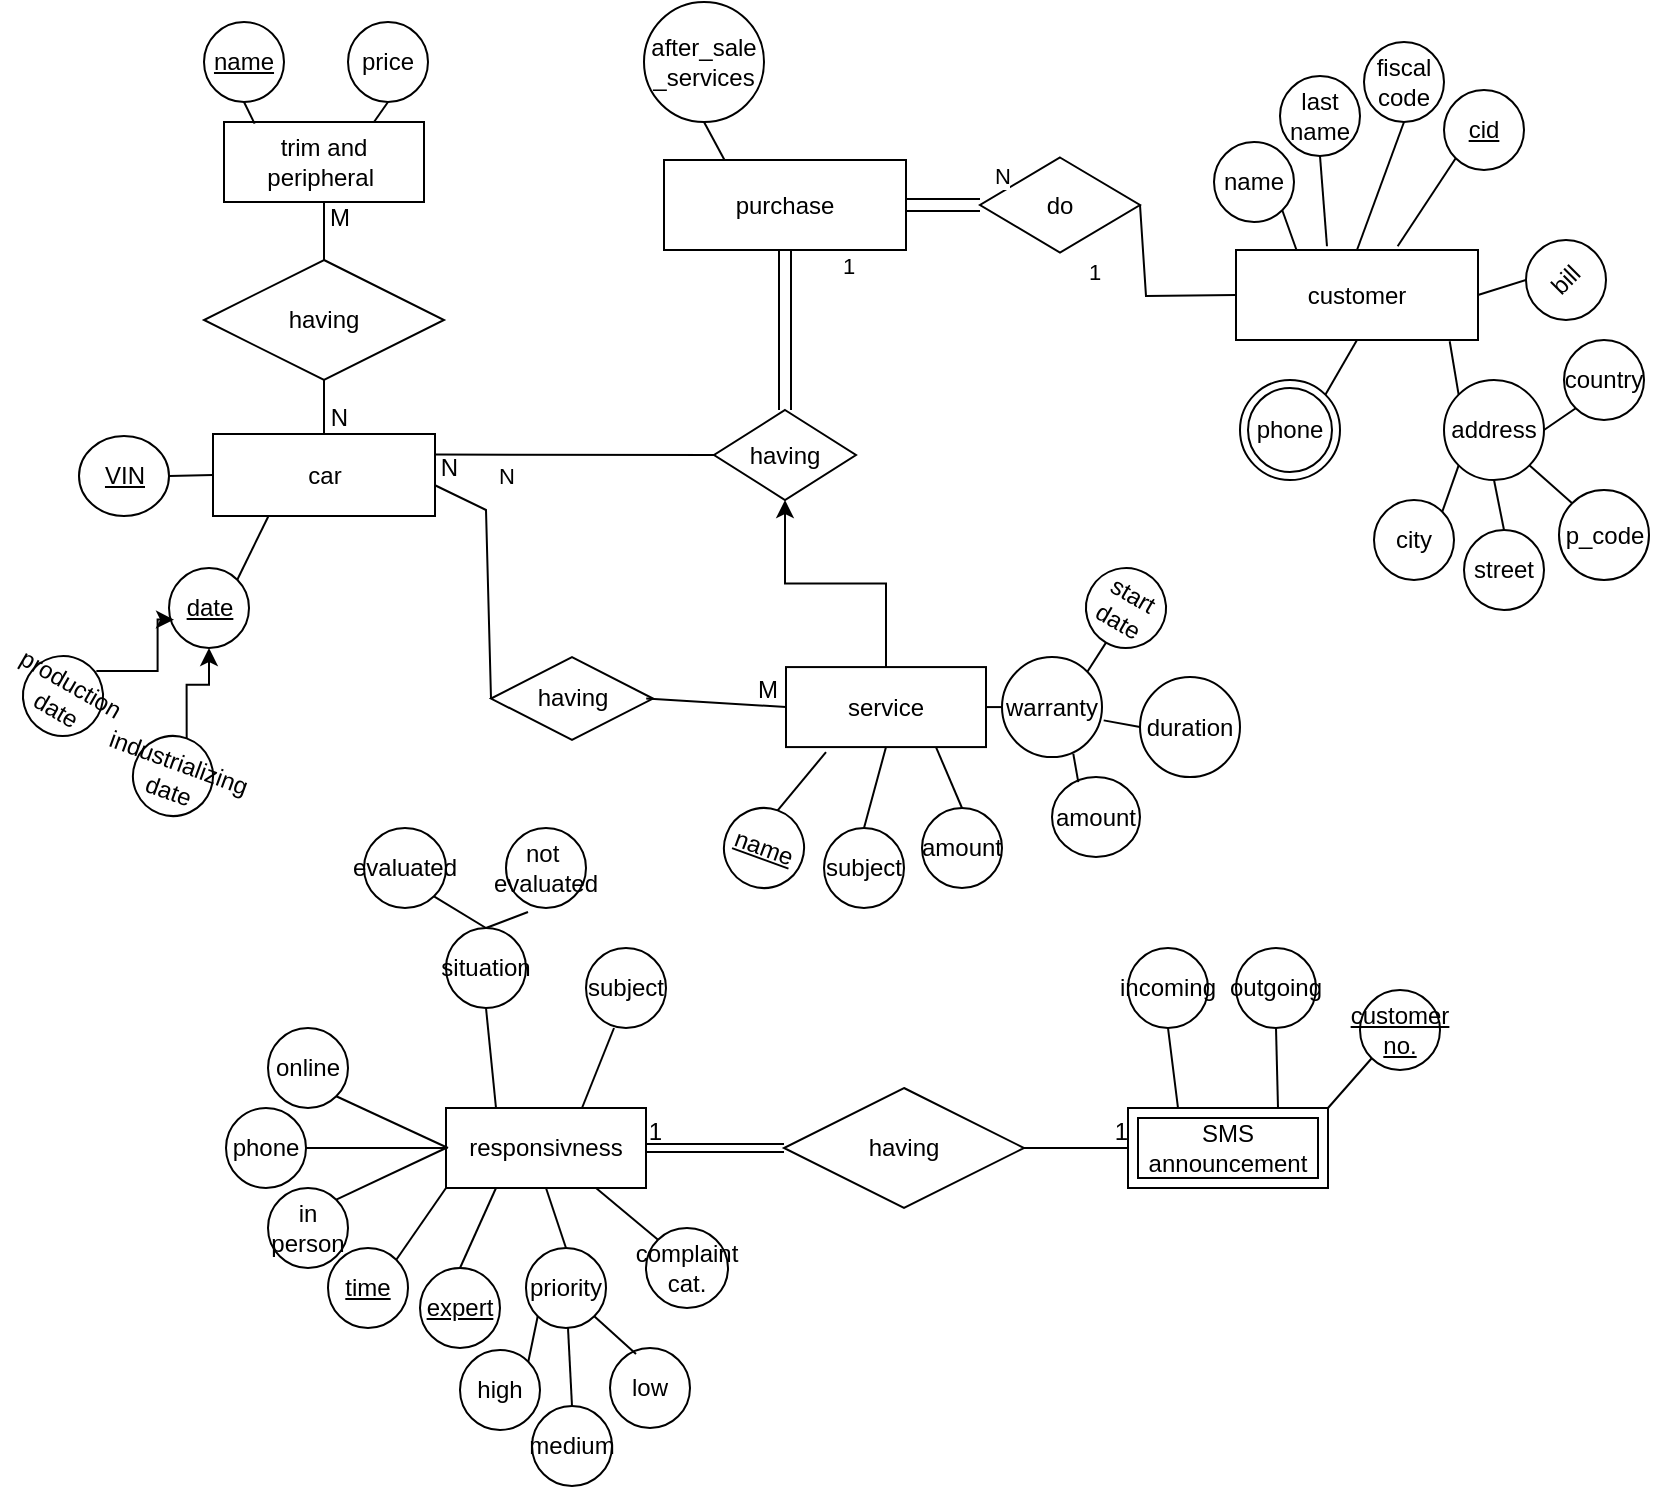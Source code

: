 <mxfile version="20.1.1" type="github">
  <diagram id="R2lEEEUBdFMjLlhIrx00" name="Page-1">
    <mxGraphModel dx="1662" dy="762" grid="1" gridSize="10" guides="1" tooltips="1" connect="1" arrows="1" fold="1" page="1" pageScale="1" pageWidth="850" pageHeight="1100" math="0" shadow="0" extFonts="Permanent Marker^https://fonts.googleapis.com/css?family=Permanent+Marker">
      <root>
        <mxCell id="0" />
        <mxCell id="1" parent="0" />
        <mxCell id="VcXtkFI63KXnIuvHoUmG-1" value="customer" style="rounded=0.5;whiteSpace=wrap;html=1;" parent="1" vertex="1">
          <mxGeometry x="635" y="130" width="121" height="45" as="geometry" />
        </mxCell>
        <mxCell id="VcXtkFI63KXnIuvHoUmG-2" value="name" style="ellipse;whiteSpace=wrap;html=1;aspect=fixed;" parent="1" vertex="1">
          <mxGeometry x="624" y="76" width="40" height="40" as="geometry" />
        </mxCell>
        <mxCell id="VcXtkFI63KXnIuvHoUmG-3" value="last name" style="ellipse;whiteSpace=wrap;html=1;aspect=fixed;" parent="1" vertex="1">
          <mxGeometry x="657" y="43" width="40" height="40" as="geometry" />
        </mxCell>
        <mxCell id="VcXtkFI63KXnIuvHoUmG-4" value="fiscal code" style="ellipse;whiteSpace=wrap;html=1;aspect=fixed;" parent="1" vertex="1">
          <mxGeometry x="699" y="26" width="40" height="40" as="geometry" />
        </mxCell>
        <mxCell id="VcXtkFI63KXnIuvHoUmG-5" value="cid" style="ellipse;whiteSpace=wrap;html=1;aspect=fixed;fontStyle=4;" parent="1" vertex="1">
          <mxGeometry x="739" y="50" width="40" height="40" as="geometry" />
        </mxCell>
        <mxCell id="VcXtkFI63KXnIuvHoUmG-6" value="phone" style="ellipse;shape=doubleEllipse;whiteSpace=wrap;html=1;aspect=fixed;" parent="1" vertex="1">
          <mxGeometry x="637" y="195" width="50" height="50" as="geometry" />
        </mxCell>
        <mxCell id="VcXtkFI63KXnIuvHoUmG-7" value="address" style="ellipse;whiteSpace=wrap;html=1;aspect=fixed;" parent="1" vertex="1">
          <mxGeometry x="739" y="195" width="50" height="50" as="geometry" />
        </mxCell>
        <mxCell id="VcXtkFI63KXnIuvHoUmG-8" value="city" style="ellipse;whiteSpace=wrap;html=1;aspect=fixed;" parent="1" vertex="1">
          <mxGeometry x="704" y="255" width="40" height="40" as="geometry" />
        </mxCell>
        <mxCell id="VcXtkFI63KXnIuvHoUmG-9" value="street" style="ellipse;whiteSpace=wrap;html=1;aspect=fixed;" parent="1" vertex="1">
          <mxGeometry x="749" y="270" width="40" height="40" as="geometry" />
        </mxCell>
        <mxCell id="VcXtkFI63KXnIuvHoUmG-10" value="country" style="ellipse;whiteSpace=wrap;html=1;aspect=fixed;" parent="1" vertex="1">
          <mxGeometry x="799" y="175" width="40" height="40" as="geometry" />
        </mxCell>
        <mxCell id="VcXtkFI63KXnIuvHoUmG-12" value="p_code" style="ellipse;whiteSpace=wrap;html=1;aspect=fixed;" parent="1" vertex="1">
          <mxGeometry x="796.5" y="250" width="45" height="45" as="geometry" />
        </mxCell>
        <mxCell id="VcXtkFI63KXnIuvHoUmG-14" value="bill" style="ellipse;whiteSpace=wrap;html=1;aspect=fixed;rotation=-45;" parent="1" vertex="1">
          <mxGeometry x="780" y="125" width="40" height="40" as="geometry" />
        </mxCell>
        <mxCell id="VcXtkFI63KXnIuvHoUmG-16" value="" style="endArrow=none;html=1;rounded=0;entryX=0;entryY=1;entryDx=0;entryDy=0;exitX=0.668;exitY=-0.042;exitDx=0;exitDy=0;exitPerimeter=0;" parent="1" source="VcXtkFI63KXnIuvHoUmG-1" target="VcXtkFI63KXnIuvHoUmG-5" edge="1">
          <mxGeometry width="50" height="50" relative="1" as="geometry">
            <mxPoint x="929" y="375" as="sourcePoint" />
            <mxPoint x="979" y="325" as="targetPoint" />
          </mxGeometry>
        </mxCell>
        <mxCell id="VcXtkFI63KXnIuvHoUmG-17" value="" style="endArrow=none;html=1;rounded=0;entryX=0.5;entryY=1;entryDx=0;entryDy=0;exitX=0.5;exitY=0;exitDx=0;exitDy=0;" parent="1" source="VcXtkFI63KXnIuvHoUmG-1" target="VcXtkFI63KXnIuvHoUmG-4" edge="1">
          <mxGeometry width="50" height="50" relative="1" as="geometry">
            <mxPoint x="929" y="375" as="sourcePoint" />
            <mxPoint x="979" y="325" as="targetPoint" />
          </mxGeometry>
        </mxCell>
        <mxCell id="VcXtkFI63KXnIuvHoUmG-18" value="" style="endArrow=none;html=1;rounded=0;entryX=0.5;entryY=1;entryDx=0;entryDy=0;exitX=0.376;exitY=-0.042;exitDx=0;exitDy=0;exitPerimeter=0;" parent="1" source="VcXtkFI63KXnIuvHoUmG-1" target="VcXtkFI63KXnIuvHoUmG-3" edge="1">
          <mxGeometry width="50" height="50" relative="1" as="geometry">
            <mxPoint x="929" y="375" as="sourcePoint" />
            <mxPoint x="979" y="325" as="targetPoint" />
          </mxGeometry>
        </mxCell>
        <mxCell id="VcXtkFI63KXnIuvHoUmG-19" value="" style="endArrow=none;html=1;rounded=0;entryX=1;entryY=1;entryDx=0;entryDy=0;exitX=0.25;exitY=0;exitDx=0;exitDy=0;" parent="1" source="VcXtkFI63KXnIuvHoUmG-1" target="VcXtkFI63KXnIuvHoUmG-2" edge="1">
          <mxGeometry width="50" height="50" relative="1" as="geometry">
            <mxPoint x="929" y="375" as="sourcePoint" />
            <mxPoint x="979" y="325" as="targetPoint" />
          </mxGeometry>
        </mxCell>
        <mxCell id="VcXtkFI63KXnIuvHoUmG-20" value="" style="endArrow=none;html=1;rounded=0;entryX=1;entryY=0;entryDx=0;entryDy=0;exitX=0.5;exitY=1;exitDx=0;exitDy=0;" parent="1" source="VcXtkFI63KXnIuvHoUmG-1" target="VcXtkFI63KXnIuvHoUmG-6" edge="1">
          <mxGeometry width="50" height="50" relative="1" as="geometry">
            <mxPoint x="929" y="375" as="sourcePoint" />
            <mxPoint x="979" y="325" as="targetPoint" />
          </mxGeometry>
        </mxCell>
        <mxCell id="VcXtkFI63KXnIuvHoUmG-21" value="" style="endArrow=none;html=1;rounded=0;entryX=1;entryY=0.5;entryDx=0;entryDy=0;exitX=0;exitY=0;exitDx=0;exitDy=0;" parent="1" source="VcXtkFI63KXnIuvHoUmG-14" target="VcXtkFI63KXnIuvHoUmG-1" edge="1">
          <mxGeometry width="50" height="50" relative="1" as="geometry">
            <mxPoint x="929" y="375" as="sourcePoint" />
            <mxPoint x="979" y="325" as="targetPoint" />
          </mxGeometry>
        </mxCell>
        <mxCell id="VcXtkFI63KXnIuvHoUmG-22" value="" style="endArrow=none;html=1;rounded=0;entryX=0.883;entryY=1.014;entryDx=0;entryDy=0;exitX=0;exitY=0;exitDx=0;exitDy=0;entryPerimeter=0;" parent="1" source="VcXtkFI63KXnIuvHoUmG-7" target="VcXtkFI63KXnIuvHoUmG-1" edge="1">
          <mxGeometry width="50" height="50" relative="1" as="geometry">
            <mxPoint x="929" y="375" as="sourcePoint" />
            <mxPoint x="979" y="325" as="targetPoint" />
          </mxGeometry>
        </mxCell>
        <mxCell id="VcXtkFI63KXnIuvHoUmG-23" value="" style="endArrow=none;html=1;rounded=0;entryX=1;entryY=1;entryDx=0;entryDy=0;exitX=0;exitY=0;exitDx=0;exitDy=0;" parent="1" source="VcXtkFI63KXnIuvHoUmG-12" target="VcXtkFI63KXnIuvHoUmG-7" edge="1">
          <mxGeometry width="50" height="50" relative="1" as="geometry">
            <mxPoint x="1029" y="335" as="sourcePoint" />
            <mxPoint x="1079" y="285" as="targetPoint" />
          </mxGeometry>
        </mxCell>
        <mxCell id="VcXtkFI63KXnIuvHoUmG-24" value="" style="endArrow=none;html=1;rounded=0;entryX=0.5;entryY=1;entryDx=0;entryDy=0;exitX=0.5;exitY=0;exitDx=0;exitDy=0;" parent="1" source="VcXtkFI63KXnIuvHoUmG-9" target="VcXtkFI63KXnIuvHoUmG-7" edge="1">
          <mxGeometry width="50" height="50" relative="1" as="geometry">
            <mxPoint x="1029" y="335" as="sourcePoint" />
            <mxPoint x="1079" y="285" as="targetPoint" />
          </mxGeometry>
        </mxCell>
        <mxCell id="VcXtkFI63KXnIuvHoUmG-25" value="" style="endArrow=none;html=1;rounded=0;entryX=0;entryY=1;entryDx=0;entryDy=0;exitX=1;exitY=0;exitDx=0;exitDy=0;" parent="1" source="VcXtkFI63KXnIuvHoUmG-8" target="VcXtkFI63KXnIuvHoUmG-7" edge="1">
          <mxGeometry width="50" height="50" relative="1" as="geometry">
            <mxPoint x="1029" y="335" as="sourcePoint" />
            <mxPoint x="1079" y="285" as="targetPoint" />
          </mxGeometry>
        </mxCell>
        <mxCell id="VcXtkFI63KXnIuvHoUmG-26" value="" style="endArrow=none;html=1;rounded=0;exitX=0;exitY=1;exitDx=0;exitDy=0;entryX=1;entryY=0.5;entryDx=0;entryDy=0;" parent="1" source="VcXtkFI63KXnIuvHoUmG-10" target="VcXtkFI63KXnIuvHoUmG-7" edge="1">
          <mxGeometry width="50" height="50" relative="1" as="geometry">
            <mxPoint x="1029" y="335" as="sourcePoint" />
            <mxPoint x="790" y="220" as="targetPoint" />
          </mxGeometry>
        </mxCell>
        <mxCell id="VcXtkFI63KXnIuvHoUmG-27" value="purchase" style="rounded=0;whiteSpace=wrap;html=1;" parent="1" vertex="1">
          <mxGeometry x="349" y="85" width="121" height="45" as="geometry" />
        </mxCell>
        <mxCell id="VcXtkFI63KXnIuvHoUmG-28" value="do" style="rhombus;whiteSpace=wrap;html=1;" parent="1" vertex="1">
          <mxGeometry x="507" y="83.75" width="80" height="47.5" as="geometry" />
        </mxCell>
        <mxCell id="VcXtkFI63KXnIuvHoUmG-31" value="after_sale&lt;br&gt;_services" style="ellipse;whiteSpace=wrap;html=1;aspect=fixed;" parent="1" vertex="1">
          <mxGeometry x="339" y="6" width="60" height="60" as="geometry" />
        </mxCell>
        <mxCell id="VcXtkFI63KXnIuvHoUmG-32" value="" style="endArrow=none;html=1;rounded=0;entryX=0.5;entryY=1;entryDx=0;entryDy=0;exitX=0.25;exitY=0;exitDx=0;exitDy=0;" parent="1" source="VcXtkFI63KXnIuvHoUmG-27" target="VcXtkFI63KXnIuvHoUmG-31" edge="1">
          <mxGeometry width="50" height="50" relative="1" as="geometry">
            <mxPoint x="461" y="150" as="sourcePoint" />
            <mxPoint x="411" y="340" as="targetPoint" />
          </mxGeometry>
        </mxCell>
        <mxCell id="VcXtkFI63KXnIuvHoUmG-39" value="" style="endArrow=classic;html=1;rounded=0;shape=link;width=6;entryX=1;entryY=0.5;entryDx=0;entryDy=0;exitX=0;exitY=0.5;exitDx=0;exitDy=0;" parent="1" source="VcXtkFI63KXnIuvHoUmG-28" target="VcXtkFI63KXnIuvHoUmG-27" edge="1">
          <mxGeometry relative="1" as="geometry">
            <mxPoint x="351" y="180" as="sourcePoint" />
            <mxPoint x="441" y="370" as="targetPoint" />
            <Array as="points" />
          </mxGeometry>
        </mxCell>
        <mxCell id="VcXtkFI63KXnIuvHoUmG-40" value="N" style="edgeLabel;resizable=0;html=1;align=center;verticalAlign=middle;" parent="VcXtkFI63KXnIuvHoUmG-39" connectable="0" vertex="1">
          <mxGeometry relative="1" as="geometry">
            <mxPoint x="29" y="-15" as="offset" />
          </mxGeometry>
        </mxCell>
        <mxCell id="VcXtkFI63KXnIuvHoUmG-50" value="" style="endArrow=0;html=1;rounded=0;exitX=0;exitY=0.5;exitDx=0;exitDy=0;entryX=1;entryY=0.5;entryDx=0;entryDy=0;" parent="1" source="VcXtkFI63KXnIuvHoUmG-1" target="VcXtkFI63KXnIuvHoUmG-28" edge="1">
          <mxGeometry relative="1" as="geometry">
            <mxPoint x="375" y="348" as="sourcePoint" />
            <mxPoint x="475" y="348" as="targetPoint" />
            <Array as="points">
              <mxPoint x="590" y="153" />
            </Array>
          </mxGeometry>
        </mxCell>
        <mxCell id="VcXtkFI63KXnIuvHoUmG-51" value="1" style="edgeLabel;resizable=0;html=1;align=center;verticalAlign=middle;" parent="VcXtkFI63KXnIuvHoUmG-50" connectable="0" vertex="1">
          <mxGeometry relative="1" as="geometry">
            <mxPoint x="-26" y="-12" as="offset" />
          </mxGeometry>
        </mxCell>
        <mxCell id="VcXtkFI63KXnIuvHoUmG-52" value="car" style="rounded=0;whiteSpace=wrap;html=1;" parent="1" vertex="1">
          <mxGeometry x="123.5" y="222" width="111" height="41" as="geometry" />
        </mxCell>
        <mxCell id="VcXtkFI63KXnIuvHoUmG-53" value="having" style="rhombus;whiteSpace=wrap;html=1;rotation=0;" parent="1" vertex="1">
          <mxGeometry x="374" y="210" width="71" height="45" as="geometry" />
        </mxCell>
        <mxCell id="VcXtkFI63KXnIuvHoUmG-54" value="" style="endArrow=classic;html=1;rounded=0;shape=link;width=6;entryX=0.5;entryY=1;entryDx=0;entryDy=0;" parent="1" source="VcXtkFI63KXnIuvHoUmG-53" target="VcXtkFI63KXnIuvHoUmG-27" edge="1">
          <mxGeometry relative="1" as="geometry">
            <mxPoint x="491" y="287.5" as="sourcePoint" />
            <mxPoint x="571" y="287.5" as="targetPoint" />
          </mxGeometry>
        </mxCell>
        <mxCell id="VcXtkFI63KXnIuvHoUmG-55" value="1" style="edgeLabel;resizable=0;html=1;align=center;verticalAlign=middle;" parent="VcXtkFI63KXnIuvHoUmG-54" connectable="0" vertex="1">
          <mxGeometry relative="1" as="geometry">
            <mxPoint x="31" y="-32" as="offset" />
          </mxGeometry>
        </mxCell>
        <mxCell id="VcXtkFI63KXnIuvHoUmG-56" value="" style="endArrow=0;html=1;rounded=0;exitX=1;exitY=0.25;exitDx=0;exitDy=0;entryX=0;entryY=0.5;entryDx=0;entryDy=0;" parent="1" source="VcXtkFI63KXnIuvHoUmG-52" target="VcXtkFI63KXnIuvHoUmG-53" edge="1">
          <mxGeometry relative="1" as="geometry">
            <mxPoint x="261" y="132" as="sourcePoint" />
            <mxPoint x="331" y="132" as="targetPoint" />
            <Array as="points" />
          </mxGeometry>
        </mxCell>
        <mxCell id="VcXtkFI63KXnIuvHoUmG-57" value="N" style="edgeLabel;resizable=0;html=1;align=center;verticalAlign=middle;" parent="VcXtkFI63KXnIuvHoUmG-56" connectable="0" vertex="1">
          <mxGeometry relative="1" as="geometry">
            <mxPoint x="-35" y="10" as="offset" />
          </mxGeometry>
        </mxCell>
        <mxCell id="VcXtkFI63KXnIuvHoUmG-60" value="" style="endArrow=none;html=1;rounded=0;exitX=1;exitY=0.5;exitDx=0;exitDy=0;entryX=0;entryY=0.5;entryDx=0;entryDy=0;" parent="1" source="VcXtkFI63KXnIuvHoUmG-68" target="VcXtkFI63KXnIuvHoUmG-52" edge="1">
          <mxGeometry width="50" height="50" relative="1" as="geometry">
            <mxPoint x="99" y="253" as="sourcePoint" />
            <mxPoint x="309" y="143" as="targetPoint" />
          </mxGeometry>
        </mxCell>
        <mxCell id="VcXtkFI63KXnIuvHoUmG-61" value="date" style="ellipse;whiteSpace=wrap;html=1;aspect=fixed;fontStyle=4;" parent="1" vertex="1">
          <mxGeometry x="101.5" y="289" width="40" height="40" as="geometry" />
        </mxCell>
        <mxCell id="VcXtkFI63KXnIuvHoUmG-62" value="" style="endArrow=none;html=1;rounded=0;entryX=0.25;entryY=1;entryDx=0;entryDy=0;exitX=1;exitY=0;exitDx=0;exitDy=0;" parent="1" source="VcXtkFI63KXnIuvHoUmG-61" target="VcXtkFI63KXnIuvHoUmG-52" edge="1">
          <mxGeometry width="50" height="50" relative="1" as="geometry">
            <mxPoint x="259" y="193" as="sourcePoint" />
            <mxPoint x="309" y="143" as="targetPoint" />
          </mxGeometry>
        </mxCell>
        <mxCell id="VcXtkFI63KXnIuvHoUmG-64" style="edgeStyle=orthogonalEdgeStyle;rounded=0;orthogonalLoop=1;jettySize=auto;html=1;exitX=0.021;exitY=0.295;exitDx=0;exitDy=0;entryX=0.063;entryY=0.646;entryDx=0;entryDy=0;entryPerimeter=0;exitPerimeter=0;" parent="1" source="VcXtkFI63KXnIuvHoUmG-63" target="VcXtkFI63KXnIuvHoUmG-61" edge="1">
          <mxGeometry relative="1" as="geometry" />
        </mxCell>
        <mxCell id="VcXtkFI63KXnIuvHoUmG-63" value="production date" style="ellipse;whiteSpace=wrap;html=1;aspect=fixed;direction=south;rotation=30;" parent="1" vertex="1">
          <mxGeometry x="28.5" y="333" width="40" height="40" as="geometry" />
        </mxCell>
        <mxCell id="VcXtkFI63KXnIuvHoUmG-66" style="edgeStyle=orthogonalEdgeStyle;rounded=0;orthogonalLoop=1;jettySize=auto;html=1;exitX=0.5;exitY=0;exitDx=0;exitDy=0;entryX=0.5;entryY=1;entryDx=0;entryDy=0;" parent="1" source="VcXtkFI63KXnIuvHoUmG-65" target="VcXtkFI63KXnIuvHoUmG-61" edge="1">
          <mxGeometry relative="1" as="geometry">
            <mxPoint x="123.5" y="353" as="targetPoint" />
          </mxGeometry>
        </mxCell>
        <mxCell id="VcXtkFI63KXnIuvHoUmG-65" value="industrializing date" style="ellipse;whiteSpace=wrap;html=1;aspect=fixed;rotation=20;" parent="1" vertex="1">
          <mxGeometry x="83.5" y="373" width="40" height="40" as="geometry" />
        </mxCell>
        <mxCell id="CghPYJ2mI8VZy3EIdNW--48" value="" style="edgeStyle=orthogonalEdgeStyle;rounded=0;orthogonalLoop=1;jettySize=auto;html=1;" edge="1" parent="1" source="VcXtkFI63KXnIuvHoUmG-67" target="VcXtkFI63KXnIuvHoUmG-53">
          <mxGeometry relative="1" as="geometry" />
        </mxCell>
        <mxCell id="VcXtkFI63KXnIuvHoUmG-67" value="service" style="whiteSpace=wrap;html=1;align=center;" parent="1" vertex="1">
          <mxGeometry x="410" y="338.54" width="100" height="40" as="geometry" />
        </mxCell>
        <mxCell id="VcXtkFI63KXnIuvHoUmG-68" value="VIN" style="ellipse;whiteSpace=wrap;html=1;align=center;fontStyle=4;" parent="1" vertex="1">
          <mxGeometry x="56.5" y="223" width="45" height="40" as="geometry" />
        </mxCell>
        <mxCell id="VcXtkFI63KXnIuvHoUmG-69" value="having" style="shape=rhombus;perimeter=rhombusPerimeter;whiteSpace=wrap;html=1;align=center;rotation=0;" parent="1" vertex="1">
          <mxGeometry x="262.5" y="333.54" width="81" height="41.46" as="geometry" />
        </mxCell>
        <mxCell id="VcXtkFI63KXnIuvHoUmG-70" value="" style="endArrow=none;html=1;rounded=0;entryX=1;entryY=0.625;entryDx=0;entryDy=0;entryPerimeter=0;exitX=0;exitY=0.5;exitDx=0;exitDy=0;" parent="1" source="VcXtkFI63KXnIuvHoUmG-69" target="VcXtkFI63KXnIuvHoUmG-52" edge="1">
          <mxGeometry relative="1" as="geometry">
            <mxPoint x="251" y="343" as="sourcePoint" />
            <mxPoint x="521" y="153" as="targetPoint" />
            <Array as="points">
              <mxPoint x="260" y="260" />
            </Array>
          </mxGeometry>
        </mxCell>
        <mxCell id="VcXtkFI63KXnIuvHoUmG-71" value="N" style="resizable=0;html=1;align=right;verticalAlign=bottom;" parent="VcXtkFI63KXnIuvHoUmG-70" connectable="0" vertex="1">
          <mxGeometry x="1" relative="1" as="geometry">
            <mxPoint x="12" as="offset" />
          </mxGeometry>
        </mxCell>
        <mxCell id="VcXtkFI63KXnIuvHoUmG-73" value="" style="endArrow=none;html=1;rounded=0;entryX=0;entryY=0.5;entryDx=0;entryDy=0;exitX=0.958;exitY=0.5;exitDx=0;exitDy=0;exitPerimeter=0;" parent="1" source="VcXtkFI63KXnIuvHoUmG-69" target="VcXtkFI63KXnIuvHoUmG-67" edge="1">
          <mxGeometry relative="1" as="geometry">
            <mxPoint x="359" y="359" as="sourcePoint" />
            <mxPoint x="429" y="359" as="targetPoint" />
          </mxGeometry>
        </mxCell>
        <mxCell id="VcXtkFI63KXnIuvHoUmG-74" value="M" style="resizable=0;html=1;align=right;verticalAlign=bottom;" parent="VcXtkFI63KXnIuvHoUmG-73" connectable="0" vertex="1">
          <mxGeometry x="1" relative="1" as="geometry">
            <mxPoint x="-3" as="offset" />
          </mxGeometry>
        </mxCell>
        <mxCell id="VcXtkFI63KXnIuvHoUmG-75" value="name" style="ellipse;whiteSpace=wrap;html=1;align=center;fontStyle=4;rotation=20;" parent="1" vertex="1">
          <mxGeometry x="379" y="409" width="40" height="40" as="geometry" />
        </mxCell>
        <mxCell id="VcXtkFI63KXnIuvHoUmG-77" value="" style="endArrow=none;html=1;rounded=0;entryX=0.5;entryY=0;entryDx=0;entryDy=0;exitX=0.2;exitY=1.063;exitDx=0;exitDy=0;exitPerimeter=0;" parent="1" source="VcXtkFI63KXnIuvHoUmG-67" target="VcXtkFI63KXnIuvHoUmG-75" edge="1">
          <mxGeometry relative="1" as="geometry">
            <mxPoint x="109" y="169" as="sourcePoint" />
            <mxPoint x="269" y="169" as="targetPoint" />
          </mxGeometry>
        </mxCell>
        <mxCell id="VcXtkFI63KXnIuvHoUmG-78" value="subject" style="ellipse;whiteSpace=wrap;html=1;align=center;" parent="1" vertex="1">
          <mxGeometry x="429" y="419" width="40" height="40" as="geometry" />
        </mxCell>
        <mxCell id="VcXtkFI63KXnIuvHoUmG-79" value="" style="endArrow=none;html=1;rounded=0;entryX=0.5;entryY=0;entryDx=0;entryDy=0;exitX=0.5;exitY=1;exitDx=0;exitDy=0;" parent="1" source="VcXtkFI63KXnIuvHoUmG-67" target="VcXtkFI63KXnIuvHoUmG-78" edge="1">
          <mxGeometry relative="1" as="geometry">
            <mxPoint x="109" y="169" as="sourcePoint" />
            <mxPoint x="269" y="169" as="targetPoint" />
          </mxGeometry>
        </mxCell>
        <mxCell id="VcXtkFI63KXnIuvHoUmG-80" value="amount" style="ellipse;whiteSpace=wrap;html=1;align=center;" parent="1" vertex="1">
          <mxGeometry x="478" y="409" width="40" height="40" as="geometry" />
        </mxCell>
        <mxCell id="VcXtkFI63KXnIuvHoUmG-81" value="" style="endArrow=none;html=1;rounded=0;entryX=0.5;entryY=0;entryDx=0;entryDy=0;exitX=0.75;exitY=1;exitDx=0;exitDy=0;" parent="1" source="VcXtkFI63KXnIuvHoUmG-67" target="VcXtkFI63KXnIuvHoUmG-80" edge="1">
          <mxGeometry relative="1" as="geometry">
            <mxPoint x="109" y="169" as="sourcePoint" />
            <mxPoint x="269" y="169" as="targetPoint" />
          </mxGeometry>
        </mxCell>
        <mxCell id="VcXtkFI63KXnIuvHoUmG-82" value="warranty" style="ellipse;whiteSpace=wrap;html=1;align=center;" parent="1" vertex="1">
          <mxGeometry x="518" y="333.54" width="50" height="50" as="geometry" />
        </mxCell>
        <mxCell id="VcXtkFI63KXnIuvHoUmG-83" value="" style="endArrow=none;html=1;rounded=0;entryX=0;entryY=0.5;entryDx=0;entryDy=0;exitX=1;exitY=0.5;exitDx=0;exitDy=0;" parent="1" source="VcXtkFI63KXnIuvHoUmG-67" target="VcXtkFI63KXnIuvHoUmG-82" edge="1">
          <mxGeometry relative="1" as="geometry">
            <mxPoint x="275" y="269" as="sourcePoint" />
            <mxPoint x="435" y="269" as="targetPoint" />
          </mxGeometry>
        </mxCell>
        <mxCell id="VcXtkFI63KXnIuvHoUmG-84" value="" style="endArrow=none;html=1;rounded=0;exitX=1;exitY=0;exitDx=0;exitDy=0;entryX=0.5;entryY=1;entryDx=0;entryDy=0;" parent="1" source="VcXtkFI63KXnIuvHoUmG-82" target="VcXtkFI63KXnIuvHoUmG-85" edge="1">
          <mxGeometry relative="1" as="geometry">
            <mxPoint x="268" y="273.54" as="sourcePoint" />
            <mxPoint x="628" y="323.54" as="targetPoint" />
          </mxGeometry>
        </mxCell>
        <mxCell id="VcXtkFI63KXnIuvHoUmG-85" value="start&lt;br&gt;date" style="ellipse;whiteSpace=wrap;html=1;align=center;rotation=30;" parent="1" vertex="1">
          <mxGeometry x="560" y="289" width="40" height="40" as="geometry" />
        </mxCell>
        <mxCell id="VcXtkFI63KXnIuvHoUmG-86" value="duration" style="ellipse;whiteSpace=wrap;html=1;align=center;rotation=0;" parent="1" vertex="1">
          <mxGeometry x="587" y="343.54" width="50" height="50" as="geometry" />
        </mxCell>
        <mxCell id="VcXtkFI63KXnIuvHoUmG-87" value="" style="endArrow=none;html=1;rounded=0;entryX=0;entryY=0.5;entryDx=0;entryDy=0;exitX=1.017;exitY=0.633;exitDx=0;exitDy=0;exitPerimeter=0;" parent="1" source="VcXtkFI63KXnIuvHoUmG-82" target="VcXtkFI63KXnIuvHoUmG-86" edge="1">
          <mxGeometry relative="1" as="geometry">
            <mxPoint x="538" y="370" as="sourcePoint" />
            <mxPoint x="398" y="285" as="targetPoint" />
          </mxGeometry>
        </mxCell>
        <mxCell id="VcXtkFI63KXnIuvHoUmG-88" value="amount" style="ellipse;whiteSpace=wrap;html=1;align=center;" parent="1" vertex="1">
          <mxGeometry x="543" y="393.54" width="44" height="40" as="geometry" />
        </mxCell>
        <mxCell id="VcXtkFI63KXnIuvHoUmG-89" value="" style="endArrow=none;html=1;rounded=0;entryX=0.299;entryY=0.063;entryDx=0;entryDy=0;entryPerimeter=0;exitX=0.713;exitY=0.967;exitDx=0;exitDy=0;exitPerimeter=0;" parent="1" source="VcXtkFI63KXnIuvHoUmG-82" target="VcXtkFI63KXnIuvHoUmG-88" edge="1">
          <mxGeometry relative="1" as="geometry">
            <mxPoint x="342" y="153.54" as="sourcePoint" />
            <mxPoint x="502" y="153.54" as="targetPoint" />
          </mxGeometry>
        </mxCell>
        <mxCell id="VcXtkFI63KXnIuvHoUmG-90" value="having" style="shape=rhombus;perimeter=rhombusPerimeter;whiteSpace=wrap;html=1;align=center;" parent="1" vertex="1">
          <mxGeometry x="119" y="135" width="120" height="60" as="geometry" />
        </mxCell>
        <mxCell id="VcXtkFI63KXnIuvHoUmG-93" value="trim and peripheral&amp;nbsp;" style="whiteSpace=wrap;html=1;align=center;" parent="1" vertex="1">
          <mxGeometry x="129" y="66" width="100" height="40" as="geometry" />
        </mxCell>
        <mxCell id="VcXtkFI63KXnIuvHoUmG-94" value="name" style="ellipse;whiteSpace=wrap;html=1;align=center;fontStyle=4;" parent="1" vertex="1">
          <mxGeometry x="119" y="16" width="40" height="40" as="geometry" />
        </mxCell>
        <mxCell id="VcXtkFI63KXnIuvHoUmG-95" value="" style="endArrow=none;html=1;rounded=0;exitX=0.153;exitY=0.021;exitDx=0;exitDy=0;exitPerimeter=0;entryX=0.5;entryY=1;entryDx=0;entryDy=0;" parent="1" source="VcXtkFI63KXnIuvHoUmG-93" target="VcXtkFI63KXnIuvHoUmG-94" edge="1">
          <mxGeometry relative="1" as="geometry">
            <mxPoint x="361" y="196" as="sourcePoint" />
            <mxPoint x="521" y="196" as="targetPoint" />
          </mxGeometry>
        </mxCell>
        <mxCell id="VcXtkFI63KXnIuvHoUmG-96" value="price" style="ellipse;whiteSpace=wrap;html=1;align=center;" parent="1" vertex="1">
          <mxGeometry x="191" y="16" width="40" height="40" as="geometry" />
        </mxCell>
        <mxCell id="VcXtkFI63KXnIuvHoUmG-99" value="" style="endArrow=none;html=1;rounded=0;entryX=0.5;entryY=1;entryDx=0;entryDy=0;exitX=0.75;exitY=0;exitDx=0;exitDy=0;" parent="1" source="VcXtkFI63KXnIuvHoUmG-93" target="VcXtkFI63KXnIuvHoUmG-96" edge="1">
          <mxGeometry relative="1" as="geometry">
            <mxPoint x="361" y="196" as="sourcePoint" />
            <mxPoint x="521" y="196" as="targetPoint" />
          </mxGeometry>
        </mxCell>
        <mxCell id="VcXtkFI63KXnIuvHoUmG-100" value="" style="endArrow=none;html=1;rounded=0;entryX=0.5;entryY=0;entryDx=0;entryDy=0;exitX=0.5;exitY=1;exitDx=0;exitDy=0;" parent="1" source="VcXtkFI63KXnIuvHoUmG-90" target="VcXtkFI63KXnIuvHoUmG-52" edge="1">
          <mxGeometry relative="1" as="geometry">
            <mxPoint x="323" y="217.25" as="sourcePoint" />
            <mxPoint x="311" y="134.75" as="targetPoint" />
            <Array as="points" />
          </mxGeometry>
        </mxCell>
        <mxCell id="VcXtkFI63KXnIuvHoUmG-101" value="N" style="resizable=0;html=1;align=right;verticalAlign=bottom;" parent="VcXtkFI63KXnIuvHoUmG-100" connectable="0" vertex="1">
          <mxGeometry x="1" relative="1" as="geometry">
            <mxPoint x="12" as="offset" />
          </mxGeometry>
        </mxCell>
        <mxCell id="VcXtkFI63KXnIuvHoUmG-102" value="" style="endArrow=none;html=1;rounded=0;entryX=0.5;entryY=1;entryDx=0;entryDy=0;exitX=0.5;exitY=0;exitDx=0;exitDy=0;" parent="1" source="VcXtkFI63KXnIuvHoUmG-90" target="VcXtkFI63KXnIuvHoUmG-93" edge="1">
          <mxGeometry relative="1" as="geometry">
            <mxPoint x="176" y="146" as="sourcePoint" />
            <mxPoint x="226" y="123" as="targetPoint" />
          </mxGeometry>
        </mxCell>
        <mxCell id="VcXtkFI63KXnIuvHoUmG-103" value="M" style="resizable=0;html=1;align=right;verticalAlign=bottom;" parent="VcXtkFI63KXnIuvHoUmG-102" connectable="0" vertex="1">
          <mxGeometry x="1" relative="1" as="geometry">
            <mxPoint x="13" y="16" as="offset" />
          </mxGeometry>
        </mxCell>
        <mxCell id="CghPYJ2mI8VZy3EIdNW--1" value="responsivness" style="whiteSpace=wrap;html=1;align=center;" vertex="1" parent="1">
          <mxGeometry x="240" y="559" width="100" height="40" as="geometry" />
        </mxCell>
        <mxCell id="CghPYJ2mI8VZy3EIdNW--2" value="having" style="shape=rhombus;perimeter=rhombusPerimeter;whiteSpace=wrap;html=1;align=center;" vertex="1" parent="1">
          <mxGeometry x="409" y="549" width="120" height="60" as="geometry" />
        </mxCell>
        <mxCell id="CghPYJ2mI8VZy3EIdNW--3" value="SMS announcement" style="shape=ext;margin=3;double=1;whiteSpace=wrap;html=1;align=center;" vertex="1" parent="1">
          <mxGeometry x="581" y="559" width="100" height="40" as="geometry" />
        </mxCell>
        <mxCell id="CghPYJ2mI8VZy3EIdNW--7" value="" style="shape=link;html=1;rounded=0;entryX=1;entryY=0.5;entryDx=0;entryDy=0;exitX=0;exitY=0.5;exitDx=0;exitDy=0;" edge="1" parent="1" source="CghPYJ2mI8VZy3EIdNW--2" target="CghPYJ2mI8VZy3EIdNW--1">
          <mxGeometry relative="1" as="geometry">
            <mxPoint x="311" y="389" as="sourcePoint" />
            <mxPoint x="471" y="389" as="targetPoint" />
          </mxGeometry>
        </mxCell>
        <mxCell id="CghPYJ2mI8VZy3EIdNW--8" value="1" style="resizable=0;html=1;align=right;verticalAlign=bottom;" connectable="0" vertex="1" parent="CghPYJ2mI8VZy3EIdNW--7">
          <mxGeometry x="1" relative="1" as="geometry">
            <mxPoint x="8" as="offset" />
          </mxGeometry>
        </mxCell>
        <mxCell id="CghPYJ2mI8VZy3EIdNW--9" value="" style="endArrow=none;html=1;rounded=0;entryX=0;entryY=0.5;entryDx=0;entryDy=0;exitX=1;exitY=0.5;exitDx=0;exitDy=0;" edge="1" parent="1" source="CghPYJ2mI8VZy3EIdNW--2" target="CghPYJ2mI8VZy3EIdNW--3">
          <mxGeometry relative="1" as="geometry">
            <mxPoint x="311" y="389" as="sourcePoint" />
            <mxPoint x="471" y="389" as="targetPoint" />
          </mxGeometry>
        </mxCell>
        <mxCell id="CghPYJ2mI8VZy3EIdNW--10" value="1" style="resizable=0;html=1;align=right;verticalAlign=bottom;" connectable="0" vertex="1" parent="CghPYJ2mI8VZy3EIdNW--9">
          <mxGeometry x="1" relative="1" as="geometry" />
        </mxCell>
        <mxCell id="CghPYJ2mI8VZy3EIdNW--11" value="online" style="ellipse;whiteSpace=wrap;html=1;align=center;" vertex="1" parent="1">
          <mxGeometry x="151" y="519" width="40" height="40" as="geometry" />
        </mxCell>
        <mxCell id="CghPYJ2mI8VZy3EIdNW--12" value="phone" style="ellipse;whiteSpace=wrap;html=1;align=center;" vertex="1" parent="1">
          <mxGeometry x="130" y="559" width="40" height="40" as="geometry" />
        </mxCell>
        <mxCell id="CghPYJ2mI8VZy3EIdNW--13" value="in person" style="ellipse;whiteSpace=wrap;html=1;align=center;" vertex="1" parent="1">
          <mxGeometry x="151" y="599" width="40" height="40" as="geometry" />
        </mxCell>
        <mxCell id="CghPYJ2mI8VZy3EIdNW--14" value="" style="endArrow=none;html=1;rounded=0;exitX=1;exitY=1;exitDx=0;exitDy=0;" edge="1" parent="1" source="CghPYJ2mI8VZy3EIdNW--11">
          <mxGeometry relative="1" as="geometry">
            <mxPoint x="191" y="549" as="sourcePoint" />
            <mxPoint x="241" y="579" as="targetPoint" />
          </mxGeometry>
        </mxCell>
        <mxCell id="CghPYJ2mI8VZy3EIdNW--15" value="" style="endArrow=none;html=1;rounded=0;entryX=0;entryY=0.5;entryDx=0;entryDy=0;exitX=1;exitY=0.5;exitDx=0;exitDy=0;" edge="1" parent="1" source="CghPYJ2mI8VZy3EIdNW--12" target="CghPYJ2mI8VZy3EIdNW--1">
          <mxGeometry relative="1" as="geometry">
            <mxPoint x="311" y="389" as="sourcePoint" />
            <mxPoint x="471" y="389" as="targetPoint" />
          </mxGeometry>
        </mxCell>
        <mxCell id="CghPYJ2mI8VZy3EIdNW--16" value="" style="endArrow=none;html=1;rounded=0;entryX=0;entryY=0.5;entryDx=0;entryDy=0;exitX=1;exitY=0;exitDx=0;exitDy=0;" edge="1" parent="1" source="CghPYJ2mI8VZy3EIdNW--13" target="CghPYJ2mI8VZy3EIdNW--1">
          <mxGeometry relative="1" as="geometry">
            <mxPoint x="311" y="389" as="sourcePoint" />
            <mxPoint x="471" y="389" as="targetPoint" />
          </mxGeometry>
        </mxCell>
        <mxCell id="CghPYJ2mI8VZy3EIdNW--17" value="priority" style="ellipse;whiteSpace=wrap;html=1;align=center;" vertex="1" parent="1">
          <mxGeometry x="280" y="629" width="40" height="40" as="geometry" />
        </mxCell>
        <mxCell id="CghPYJ2mI8VZy3EIdNW--18" value="" style="endArrow=none;html=1;rounded=0;entryX=0.5;entryY=0;entryDx=0;entryDy=0;exitX=0.5;exitY=1;exitDx=0;exitDy=0;" edge="1" parent="1" source="CghPYJ2mI8VZy3EIdNW--1" target="CghPYJ2mI8VZy3EIdNW--17">
          <mxGeometry relative="1" as="geometry">
            <mxPoint x="311" y="489" as="sourcePoint" />
            <mxPoint x="471" y="489" as="targetPoint" />
          </mxGeometry>
        </mxCell>
        <mxCell id="CghPYJ2mI8VZy3EIdNW--19" value="high" style="ellipse;whiteSpace=wrap;html=1;align=center;" vertex="1" parent="1">
          <mxGeometry x="247" y="680" width="40" height="40" as="geometry" />
        </mxCell>
        <mxCell id="CghPYJ2mI8VZy3EIdNW--20" value="medium" style="ellipse;whiteSpace=wrap;html=1;align=center;" vertex="1" parent="1">
          <mxGeometry x="283" y="708" width="40" height="40" as="geometry" />
        </mxCell>
        <mxCell id="CghPYJ2mI8VZy3EIdNW--21" value="low" style="ellipse;whiteSpace=wrap;html=1;align=center;" vertex="1" parent="1">
          <mxGeometry x="322" y="679" width="40" height="40" as="geometry" />
        </mxCell>
        <mxCell id="CghPYJ2mI8VZy3EIdNW--22" value="" style="endArrow=none;html=1;rounded=0;exitX=0;exitY=1;exitDx=0;exitDy=0;entryX=1;entryY=0;entryDx=0;entryDy=0;" edge="1" parent="1" source="CghPYJ2mI8VZy3EIdNW--17" target="CghPYJ2mI8VZy3EIdNW--19">
          <mxGeometry relative="1" as="geometry">
            <mxPoint x="311" y="489" as="sourcePoint" />
            <mxPoint x="471" y="489" as="targetPoint" />
          </mxGeometry>
        </mxCell>
        <mxCell id="CghPYJ2mI8VZy3EIdNW--23" value="" style="endArrow=none;html=1;rounded=0;exitX=0.525;exitY=1;exitDx=0;exitDy=0;entryX=0.5;entryY=0;entryDx=0;entryDy=0;exitPerimeter=0;" edge="1" parent="1" source="CghPYJ2mI8VZy3EIdNW--17" target="CghPYJ2mI8VZy3EIdNW--20">
          <mxGeometry relative="1" as="geometry">
            <mxPoint x="306" y="679" as="sourcePoint" />
            <mxPoint x="512" y="499" as="targetPoint" />
          </mxGeometry>
        </mxCell>
        <mxCell id="CghPYJ2mI8VZy3EIdNW--24" value="" style="endArrow=none;html=1;rounded=0;entryX=0.325;entryY=0.075;entryDx=0;entryDy=0;entryPerimeter=0;exitX=1;exitY=1;exitDx=0;exitDy=0;" edge="1" parent="1" source="CghPYJ2mI8VZy3EIdNW--17" target="CghPYJ2mI8VZy3EIdNW--21">
          <mxGeometry relative="1" as="geometry">
            <mxPoint x="311" y="389" as="sourcePoint" />
            <mxPoint x="471" y="389" as="targetPoint" />
          </mxGeometry>
        </mxCell>
        <mxCell id="CghPYJ2mI8VZy3EIdNW--26" value="situation" style="ellipse;whiteSpace=wrap;html=1;align=center;" vertex="1" parent="1">
          <mxGeometry x="240" y="469" width="40" height="40" as="geometry" />
        </mxCell>
        <mxCell id="CghPYJ2mI8VZy3EIdNW--27" value="" style="endArrow=none;html=1;rounded=0;exitX=0.5;exitY=1;exitDx=0;exitDy=0;entryX=0.25;entryY=0;entryDx=0;entryDy=0;" edge="1" parent="1" source="CghPYJ2mI8VZy3EIdNW--26" target="CghPYJ2mI8VZy3EIdNW--1">
          <mxGeometry relative="1" as="geometry">
            <mxPoint x="311" y="589" as="sourcePoint" />
            <mxPoint x="471" y="589" as="targetPoint" />
          </mxGeometry>
        </mxCell>
        <mxCell id="CghPYJ2mI8VZy3EIdNW--28" value="evaluated" style="ellipse;whiteSpace=wrap;html=1;align=center;" vertex="1" parent="1">
          <mxGeometry x="199" y="419" width="41" height="40" as="geometry" />
        </mxCell>
        <mxCell id="CghPYJ2mI8VZy3EIdNW--29" value="not&amp;nbsp;&lt;br&gt;evaluated" style="ellipse;whiteSpace=wrap;html=1;align=center;" vertex="1" parent="1">
          <mxGeometry x="270" y="419" width="40" height="40" as="geometry" />
        </mxCell>
        <mxCell id="CghPYJ2mI8VZy3EIdNW--30" value="" style="endArrow=none;html=1;rounded=0;exitX=0.5;exitY=0;exitDx=0;exitDy=0;entryX=1;entryY=1;entryDx=0;entryDy=0;" edge="1" parent="1" source="CghPYJ2mI8VZy3EIdNW--26" target="CghPYJ2mI8VZy3EIdNW--28">
          <mxGeometry relative="1" as="geometry">
            <mxPoint x="311" y="289" as="sourcePoint" />
            <mxPoint x="471" y="289" as="targetPoint" />
          </mxGeometry>
        </mxCell>
        <mxCell id="CghPYJ2mI8VZy3EIdNW--31" value="" style="endArrow=none;html=1;rounded=0;entryX=0.5;entryY=0;entryDx=0;entryDy=0;exitX=0.275;exitY=1.05;exitDx=0;exitDy=0;exitPerimeter=0;" edge="1" parent="1" source="CghPYJ2mI8VZy3EIdNW--29" target="CghPYJ2mI8VZy3EIdNW--26">
          <mxGeometry relative="1" as="geometry">
            <mxPoint x="311" y="289" as="sourcePoint" />
            <mxPoint x="471" y="289" as="targetPoint" />
          </mxGeometry>
        </mxCell>
        <mxCell id="CghPYJ2mI8VZy3EIdNW--32" value="complaint &lt;br&gt;cat." style="ellipse;whiteSpace=wrap;html=1;align=center;rotation=0;" vertex="1" parent="1">
          <mxGeometry x="340" y="619" width="41" height="40" as="geometry" />
        </mxCell>
        <mxCell id="CghPYJ2mI8VZy3EIdNW--33" value="" style="endArrow=none;html=1;rounded=0;exitX=0.75;exitY=1;exitDx=0;exitDy=0;entryX=0;entryY=0;entryDx=0;entryDy=0;" edge="1" parent="1" source="CghPYJ2mI8VZy3EIdNW--1" target="CghPYJ2mI8VZy3EIdNW--32">
          <mxGeometry relative="1" as="geometry">
            <mxPoint x="311" y="579" as="sourcePoint" />
            <mxPoint x="471" y="579" as="targetPoint" />
          </mxGeometry>
        </mxCell>
        <mxCell id="CghPYJ2mI8VZy3EIdNW--34" value="subject" style="ellipse;whiteSpace=wrap;html=1;align=center;" vertex="1" parent="1">
          <mxGeometry x="310" y="479" width="40" height="40" as="geometry" />
        </mxCell>
        <mxCell id="CghPYJ2mI8VZy3EIdNW--35" value="" style="endArrow=none;html=1;rounded=0;entryX=0.35;entryY=1;entryDx=0;entryDy=0;exitX=0.68;exitY=0;exitDx=0;exitDy=0;exitPerimeter=0;entryPerimeter=0;" edge="1" parent="1" source="CghPYJ2mI8VZy3EIdNW--1" target="CghPYJ2mI8VZy3EIdNW--34">
          <mxGeometry relative="1" as="geometry">
            <mxPoint x="311" y="579" as="sourcePoint" />
            <mxPoint x="471" y="579" as="targetPoint" />
          </mxGeometry>
        </mxCell>
        <mxCell id="CghPYJ2mI8VZy3EIdNW--36" value="incoming" style="ellipse;whiteSpace=wrap;html=1;align=center;" vertex="1" parent="1">
          <mxGeometry x="581" y="479" width="40" height="40" as="geometry" />
        </mxCell>
        <mxCell id="CghPYJ2mI8VZy3EIdNW--37" value="outgoing" style="ellipse;whiteSpace=wrap;html=1;align=center;" vertex="1" parent="1">
          <mxGeometry x="635" y="479" width="40" height="40" as="geometry" />
        </mxCell>
        <mxCell id="CghPYJ2mI8VZy3EIdNW--38" value="customer no." style="ellipse;whiteSpace=wrap;html=1;align=center;fontStyle=4;" vertex="1" parent="1">
          <mxGeometry x="697" y="500" width="40" height="40" as="geometry" />
        </mxCell>
        <mxCell id="CghPYJ2mI8VZy3EIdNW--39" value="" style="endArrow=none;html=1;rounded=0;entryX=0.25;entryY=0;entryDx=0;entryDy=0;exitX=0.5;exitY=1;exitDx=0;exitDy=0;" edge="1" parent="1" source="CghPYJ2mI8VZy3EIdNW--36" target="CghPYJ2mI8VZy3EIdNW--3">
          <mxGeometry relative="1" as="geometry">
            <mxPoint x="311" y="279" as="sourcePoint" />
            <mxPoint x="471" y="279" as="targetPoint" />
          </mxGeometry>
        </mxCell>
        <mxCell id="CghPYJ2mI8VZy3EIdNW--40" value="" style="endArrow=none;html=1;rounded=0;entryX=0.75;entryY=0;entryDx=0;entryDy=0;exitX=0.5;exitY=1;exitDx=0;exitDy=0;" edge="1" parent="1" source="CghPYJ2mI8VZy3EIdNW--37" target="CghPYJ2mI8VZy3EIdNW--3">
          <mxGeometry relative="1" as="geometry">
            <mxPoint x="311" y="279" as="sourcePoint" />
            <mxPoint x="471" y="279" as="targetPoint" />
          </mxGeometry>
        </mxCell>
        <mxCell id="CghPYJ2mI8VZy3EIdNW--41" value="" style="endArrow=none;html=1;rounded=0;entryX=1;entryY=0;entryDx=0;entryDy=0;exitX=0;exitY=1;exitDx=0;exitDy=0;" edge="1" parent="1" source="CghPYJ2mI8VZy3EIdNW--38" target="CghPYJ2mI8VZy3EIdNW--3">
          <mxGeometry relative="1" as="geometry">
            <mxPoint x="311" y="279" as="sourcePoint" />
            <mxPoint x="471" y="279" as="targetPoint" />
          </mxGeometry>
        </mxCell>
        <mxCell id="CghPYJ2mI8VZy3EIdNW--44" value="time" style="ellipse;whiteSpace=wrap;html=1;align=center;fontStyle=4;" vertex="1" parent="1">
          <mxGeometry x="181" y="629" width="40" height="40" as="geometry" />
        </mxCell>
        <mxCell id="CghPYJ2mI8VZy3EIdNW--45" value="" style="endArrow=none;html=1;rounded=0;entryX=0;entryY=1;entryDx=0;entryDy=0;exitX=1;exitY=0;exitDx=0;exitDy=0;" edge="1" parent="1" source="CghPYJ2mI8VZy3EIdNW--44" target="CghPYJ2mI8VZy3EIdNW--1">
          <mxGeometry relative="1" as="geometry">
            <mxPoint x="321" y="639" as="sourcePoint" />
            <mxPoint x="481" y="639" as="targetPoint" />
          </mxGeometry>
        </mxCell>
        <mxCell id="CghPYJ2mI8VZy3EIdNW--46" value="expert" style="ellipse;whiteSpace=wrap;html=1;align=center;fontStyle=4;" vertex="1" parent="1">
          <mxGeometry x="227" y="639" width="40" height="40" as="geometry" />
        </mxCell>
        <mxCell id="CghPYJ2mI8VZy3EIdNW--47" value="" style="endArrow=none;html=1;rounded=0;entryX=0.25;entryY=1;entryDx=0;entryDy=0;exitX=0.5;exitY=0;exitDx=0;exitDy=0;" edge="1" parent="1" source="CghPYJ2mI8VZy3EIdNW--46" target="CghPYJ2mI8VZy3EIdNW--1">
          <mxGeometry relative="1" as="geometry">
            <mxPoint x="321" y="639" as="sourcePoint" />
            <mxPoint x="481" y="639" as="targetPoint" />
          </mxGeometry>
        </mxCell>
      </root>
    </mxGraphModel>
  </diagram>
</mxfile>

